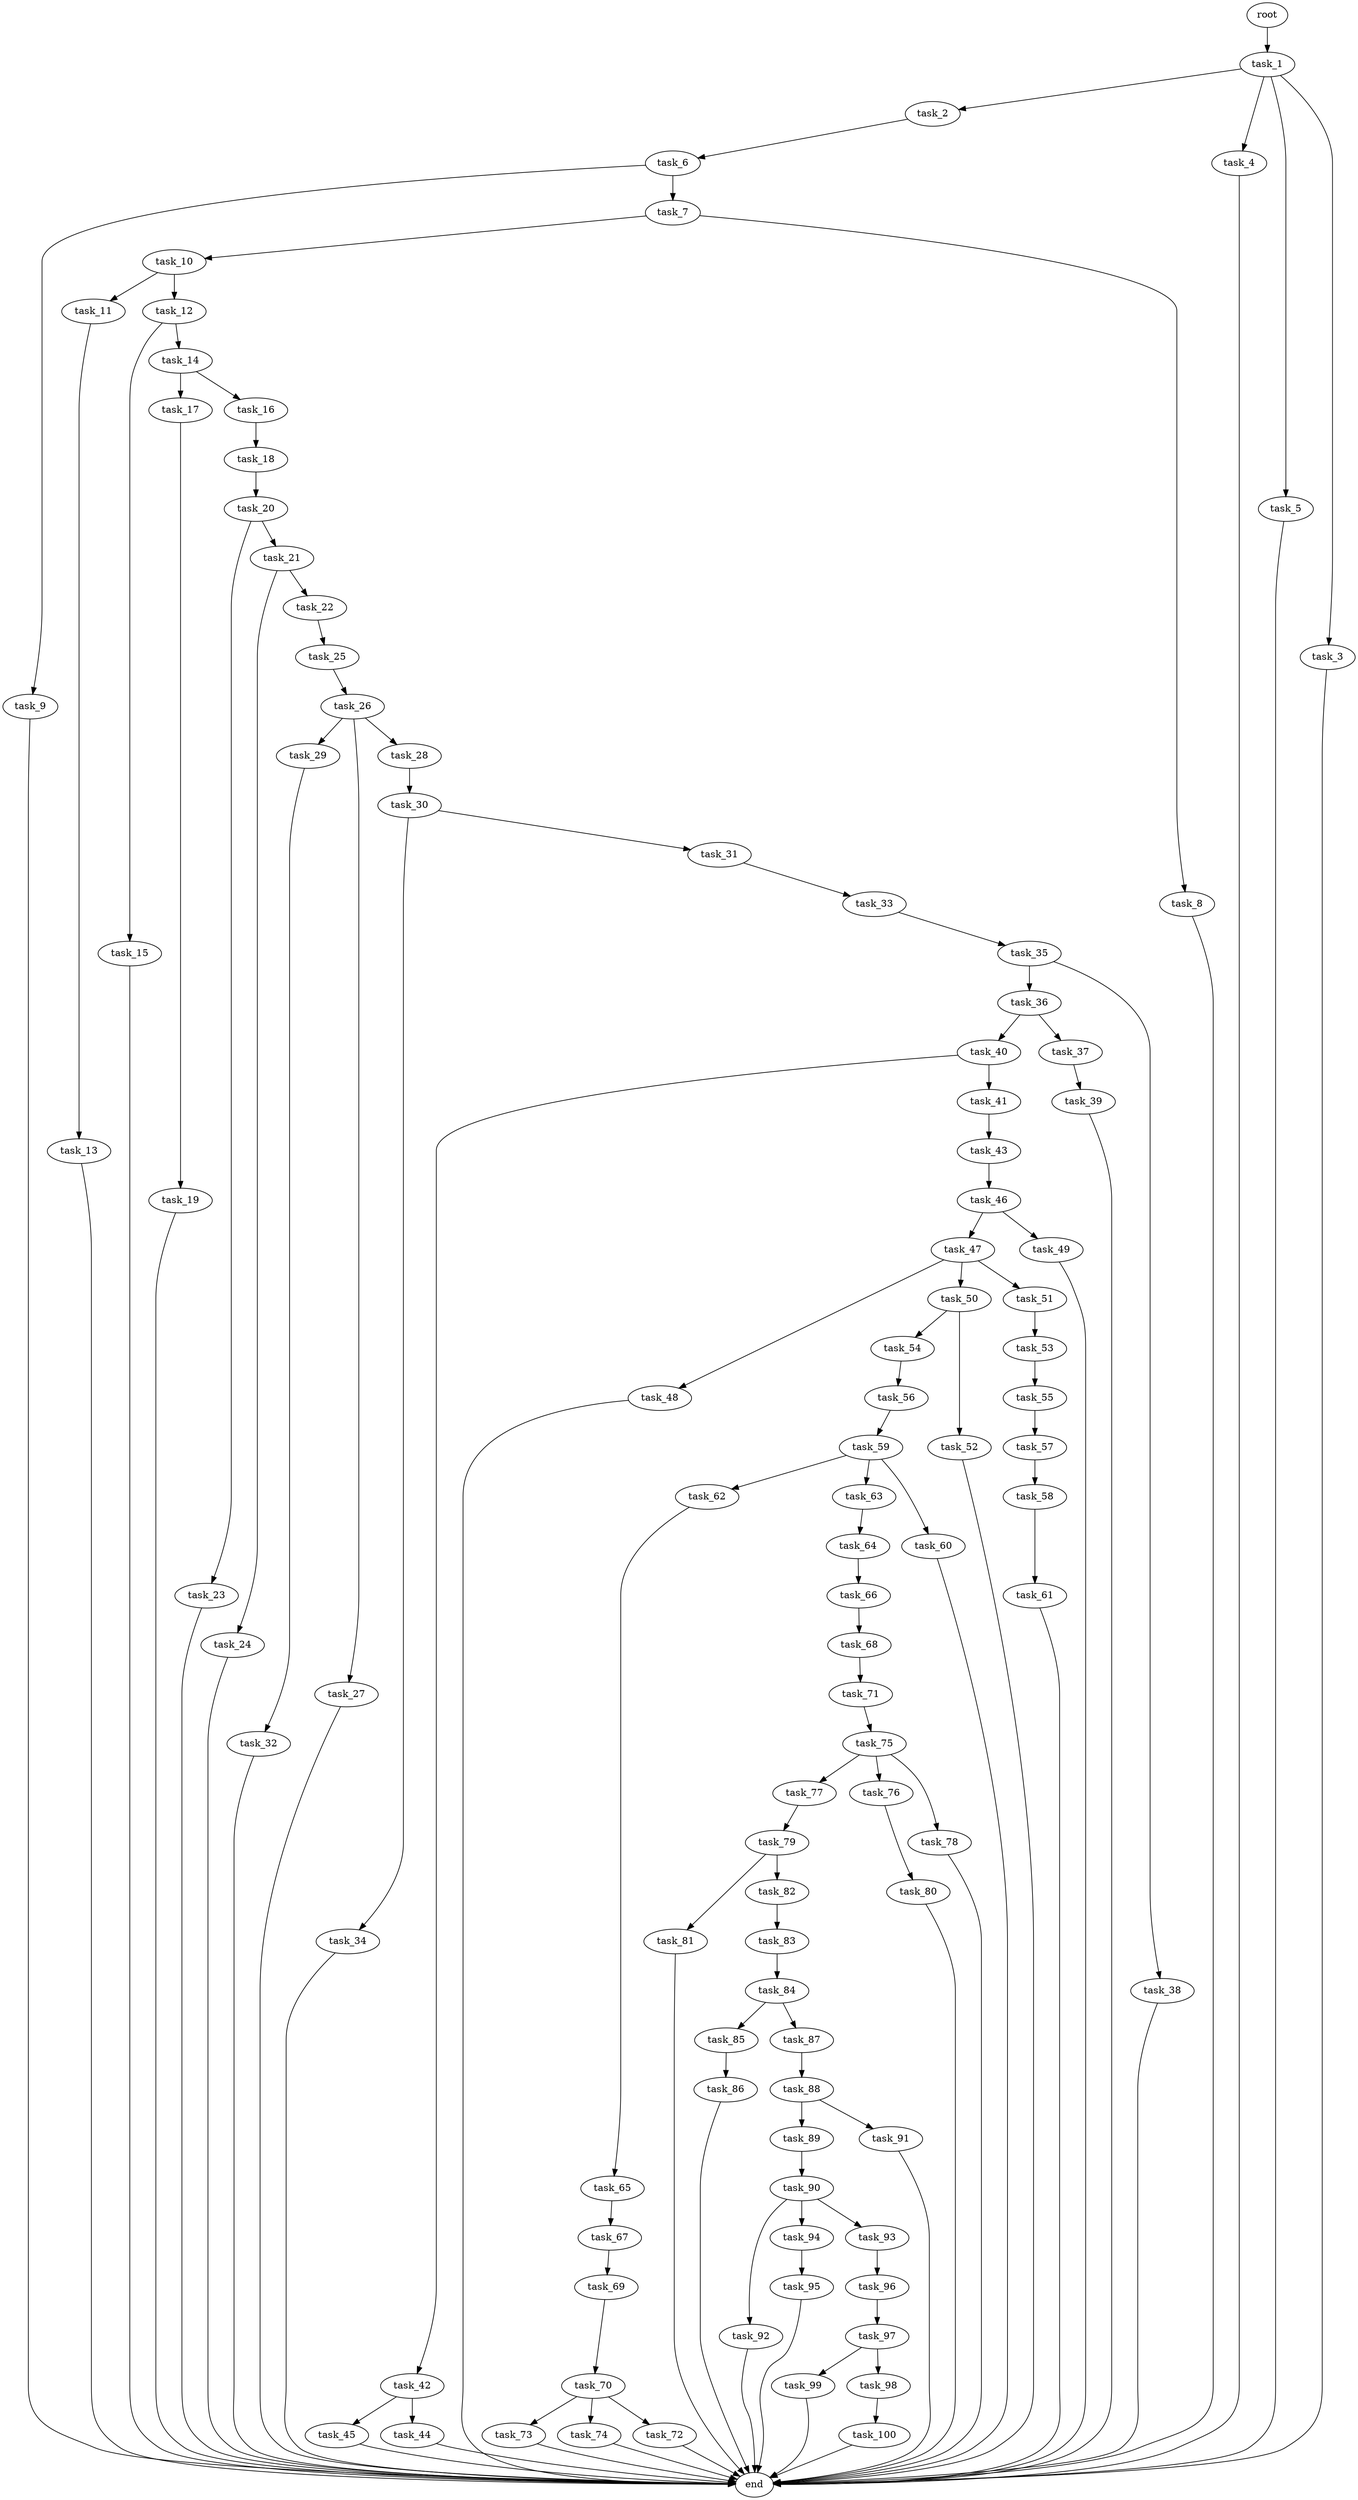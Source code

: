 digraph G {
  task_15 [size="4.930751e+11"];
  task_77 [size="5.505625e+11"];
  task_62 [size="7.889017e+11"];
  task_59 [size="8.658903e+11"];
  task_20 [size="5.324048e+11"];
  task_17 [size="1.366599e+11"];
  task_89 [size="5.615581e+11"];
  task_24 [size="6.249904e+11"];
  task_92 [size="5.111902e+11"];
  task_85 [size="3.363849e+10"];
  task_23 [size="6.003099e+11"];
  task_73 [size="8.722565e+11"];
  task_63 [size="8.662238e+11"];
  task_45 [size="3.545247e+11"];
  task_11 [size="6.370329e+11"];
  task_13 [size="8.591632e+11"];
  task_54 [size="1.129604e+11"];
  task_58 [size="4.259573e+11"];
  task_55 [size="4.490141e+11"];
  task_60 [size="3.030652e+11"];
  task_61 [size="3.832909e+11"];
  task_56 [size="6.998725e+11"];
  task_16 [size="6.294044e+11"];
  task_30 [size="1.403275e+10"];
  task_76 [size="6.584629e+11"];
  task_74 [size="9.302310e+11"];
  task_47 [size="3.895162e+10"];
  task_81 [size="9.237362e+11"];
  task_34 [size="9.039844e+11"];
  task_25 [size="3.920306e+11"];
  task_44 [size="4.854251e+11"];
  task_67 [size="2.679509e+11"];
  task_29 [size="7.315328e+11"];
  end [size="0.000000e+00"];
  task_66 [size="5.186140e+11"];
  task_2 [size="2.098589e+11"];
  task_4 [size="6.899711e+11"];
  task_86 [size="4.649476e+11"];
  task_64 [size="8.448281e+11"];
  task_36 [size="1.863388e+11"];
  task_71 [size="8.197889e+11"];
  task_94 [size="2.567592e+11"];
  task_95 [size="7.660698e+11"];
  task_96 [size="4.117953e+11"];
  task_48 [size="3.566400e+09"];
  task_53 [size="6.052071e+11"];
  task_5 [size="3.692973e+11"];
  task_79 [size="9.312945e+11"];
  task_52 [size="9.507416e+11"];
  task_31 [size="1.754913e+10"];
  task_1 [size="5.424966e+11"];
  task_82 [size="9.260346e+11"];
  task_19 [size="9.685317e+11"];
  task_40 [size="4.989986e+11"];
  task_57 [size="6.956525e+11"];
  task_83 [size="8.256129e+11"];
  task_6 [size="4.935116e+11"];
  task_80 [size="6.392476e+11"];
  task_22 [size="6.509510e+11"];
  task_99 [size="5.608856e+11"];
  task_100 [size="1.323393e+11"];
  task_84 [size="9.283876e+11"];
  task_90 [size="4.820411e+11"];
  task_49 [size="4.525709e+11"];
  task_3 [size="8.979876e+11"];
  task_14 [size="4.792617e+11"];
  task_18 [size="3.590339e+10"];
  task_42 [size="4.250281e+11"];
  task_10 [size="6.144570e+11"];
  task_70 [size="6.960607e+11"];
  task_78 [size="9.094704e+11"];
  task_50 [size="8.847598e+11"];
  task_21 [size="3.002820e+11"];
  task_32 [size="4.335960e+11"];
  task_51 [size="1.621578e+11"];
  task_46 [size="5.490703e+11"];
  task_12 [size="5.132836e+11"];
  task_9 [size="3.770611e+11"];
  task_93 [size="1.792732e+11"];
  task_43 [size="1.814284e+11"];
  task_26 [size="1.760875e+11"];
  task_41 [size="7.619312e+11"];
  task_27 [size="3.224799e+11"];
  task_68 [size="2.199890e+11"];
  task_65 [size="5.399883e+11"];
  task_39 [size="3.312077e+11"];
  task_38 [size="8.613658e+11"];
  task_72 [size="5.596921e+11"];
  task_98 [size="1.817316e+11"];
  task_28 [size="3.100426e+10"];
  task_69 [size="5.364722e+11"];
  task_88 [size="3.100112e+11"];
  task_91 [size="8.158962e+11"];
  task_8 [size="9.337842e+11"];
  task_75 [size="6.002634e+11"];
  task_33 [size="2.039026e+11"];
  root [size="0.000000e+00"];
  task_7 [size="9.354837e+11"];
  task_87 [size="8.198762e+11"];
  task_35 [size="6.293428e+10"];
  task_97 [size="8.547525e+11"];
  task_37 [size="9.480941e+11"];

  task_15 -> end [size="1.000000e-12"];
  task_77 -> task_79 [size="9.312945e+08"];
  task_62 -> task_65 [size="5.399883e+08"];
  task_59 -> task_60 [size="3.030652e+08"];
  task_59 -> task_63 [size="8.662238e+08"];
  task_59 -> task_62 [size="7.889017e+08"];
  task_20 -> task_23 [size="6.003099e+08"];
  task_20 -> task_21 [size="3.002820e+08"];
  task_17 -> task_19 [size="9.685317e+08"];
  task_89 -> task_90 [size="4.820411e+08"];
  task_24 -> end [size="1.000000e-12"];
  task_92 -> end [size="1.000000e-12"];
  task_85 -> task_86 [size="4.649476e+08"];
  task_23 -> end [size="1.000000e-12"];
  task_73 -> end [size="1.000000e-12"];
  task_63 -> task_64 [size="8.448281e+08"];
  task_45 -> end [size="1.000000e-12"];
  task_11 -> task_13 [size="8.591632e+08"];
  task_13 -> end [size="1.000000e-12"];
  task_54 -> task_56 [size="6.998725e+08"];
  task_58 -> task_61 [size="3.832909e+08"];
  task_55 -> task_57 [size="6.956525e+08"];
  task_60 -> end [size="1.000000e-12"];
  task_61 -> end [size="1.000000e-12"];
  task_56 -> task_59 [size="8.658903e+08"];
  task_16 -> task_18 [size="3.590339e+07"];
  task_30 -> task_34 [size="9.039844e+08"];
  task_30 -> task_31 [size="1.754913e+07"];
  task_76 -> task_80 [size="6.392476e+08"];
  task_74 -> end [size="1.000000e-12"];
  task_47 -> task_48 [size="3.566400e+06"];
  task_47 -> task_51 [size="1.621578e+08"];
  task_47 -> task_50 [size="8.847598e+08"];
  task_81 -> end [size="1.000000e-12"];
  task_34 -> end [size="1.000000e-12"];
  task_25 -> task_26 [size="1.760875e+08"];
  task_44 -> end [size="1.000000e-12"];
  task_67 -> task_69 [size="5.364722e+08"];
  task_29 -> task_32 [size="4.335960e+08"];
  task_66 -> task_68 [size="2.199890e+08"];
  task_2 -> task_6 [size="4.935116e+08"];
  task_4 -> end [size="1.000000e-12"];
  task_86 -> end [size="1.000000e-12"];
  task_64 -> task_66 [size="5.186140e+08"];
  task_36 -> task_37 [size="9.480941e+08"];
  task_36 -> task_40 [size="4.989986e+08"];
  task_71 -> task_75 [size="6.002634e+08"];
  task_94 -> task_95 [size="7.660698e+08"];
  task_95 -> end [size="1.000000e-12"];
  task_96 -> task_97 [size="8.547525e+08"];
  task_48 -> end [size="1.000000e-12"];
  task_53 -> task_55 [size="4.490141e+08"];
  task_5 -> end [size="1.000000e-12"];
  task_79 -> task_81 [size="9.237362e+08"];
  task_79 -> task_82 [size="9.260346e+08"];
  task_52 -> end [size="1.000000e-12"];
  task_31 -> task_33 [size="2.039026e+08"];
  task_1 -> task_2 [size="2.098589e+08"];
  task_1 -> task_4 [size="6.899711e+08"];
  task_1 -> task_3 [size="8.979876e+08"];
  task_1 -> task_5 [size="3.692973e+08"];
  task_82 -> task_83 [size="8.256129e+08"];
  task_19 -> end [size="1.000000e-12"];
  task_40 -> task_41 [size="7.619312e+08"];
  task_40 -> task_42 [size="4.250281e+08"];
  task_57 -> task_58 [size="4.259573e+08"];
  task_83 -> task_84 [size="9.283876e+08"];
  task_6 -> task_9 [size="3.770611e+08"];
  task_6 -> task_7 [size="9.354837e+08"];
  task_80 -> end [size="1.000000e-12"];
  task_22 -> task_25 [size="3.920306e+08"];
  task_99 -> end [size="1.000000e-12"];
  task_100 -> end [size="1.000000e-12"];
  task_84 -> task_85 [size="3.363849e+07"];
  task_84 -> task_87 [size="8.198762e+08"];
  task_90 -> task_92 [size="5.111902e+08"];
  task_90 -> task_93 [size="1.792732e+08"];
  task_90 -> task_94 [size="2.567592e+08"];
  task_49 -> end [size="1.000000e-12"];
  task_3 -> end [size="1.000000e-12"];
  task_14 -> task_16 [size="6.294044e+08"];
  task_14 -> task_17 [size="1.366599e+08"];
  task_18 -> task_20 [size="5.324048e+08"];
  task_42 -> task_45 [size="3.545247e+08"];
  task_42 -> task_44 [size="4.854251e+08"];
  task_10 -> task_12 [size="5.132836e+08"];
  task_10 -> task_11 [size="6.370329e+08"];
  task_70 -> task_73 [size="8.722565e+08"];
  task_70 -> task_72 [size="5.596921e+08"];
  task_70 -> task_74 [size="9.302310e+08"];
  task_78 -> end [size="1.000000e-12"];
  task_50 -> task_52 [size="9.507416e+08"];
  task_50 -> task_54 [size="1.129604e+08"];
  task_21 -> task_24 [size="6.249904e+08"];
  task_21 -> task_22 [size="6.509510e+08"];
  task_32 -> end [size="1.000000e-12"];
  task_51 -> task_53 [size="6.052071e+08"];
  task_46 -> task_49 [size="4.525709e+08"];
  task_46 -> task_47 [size="3.895162e+07"];
  task_12 -> task_14 [size="4.792617e+08"];
  task_12 -> task_15 [size="4.930751e+08"];
  task_9 -> end [size="1.000000e-12"];
  task_93 -> task_96 [size="4.117953e+08"];
  task_43 -> task_46 [size="5.490703e+08"];
  task_26 -> task_29 [size="7.315328e+08"];
  task_26 -> task_27 [size="3.224799e+08"];
  task_26 -> task_28 [size="3.100426e+07"];
  task_41 -> task_43 [size="1.814284e+08"];
  task_27 -> end [size="1.000000e-12"];
  task_68 -> task_71 [size="8.197889e+08"];
  task_65 -> task_67 [size="2.679509e+08"];
  task_39 -> end [size="1.000000e-12"];
  task_38 -> end [size="1.000000e-12"];
  task_72 -> end [size="1.000000e-12"];
  task_98 -> task_100 [size="1.323393e+08"];
  task_28 -> task_30 [size="1.403275e+07"];
  task_69 -> task_70 [size="6.960607e+08"];
  task_88 -> task_91 [size="8.158962e+08"];
  task_88 -> task_89 [size="5.615581e+08"];
  task_91 -> end [size="1.000000e-12"];
  task_8 -> end [size="1.000000e-12"];
  task_75 -> task_78 [size="9.094704e+08"];
  task_75 -> task_77 [size="5.505625e+08"];
  task_75 -> task_76 [size="6.584629e+08"];
  task_33 -> task_35 [size="6.293428e+07"];
  root -> task_1 [size="1.000000e-12"];
  task_7 -> task_10 [size="6.144570e+08"];
  task_7 -> task_8 [size="9.337842e+08"];
  task_87 -> task_88 [size="3.100112e+08"];
  task_35 -> task_36 [size="1.863388e+08"];
  task_35 -> task_38 [size="8.613658e+08"];
  task_97 -> task_99 [size="5.608856e+08"];
  task_97 -> task_98 [size="1.817316e+08"];
  task_37 -> task_39 [size="3.312077e+08"];
}
